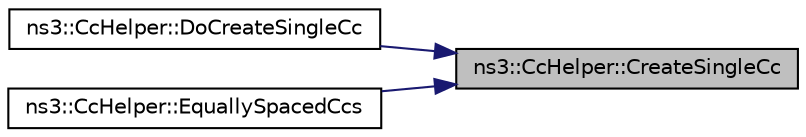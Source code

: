 digraph "ns3::CcHelper::CreateSingleCc"
{
 // LATEX_PDF_SIZE
  edge [fontname="Helvetica",fontsize="10",labelfontname="Helvetica",labelfontsize="10"];
  node [fontname="Helvetica",fontsize="10",shape=record];
  rankdir="RL";
  Node1 [label="ns3::CcHelper::CreateSingleCc",height=0.2,width=0.4,color="black", fillcolor="grey75", style="filled", fontcolor="black",tooltip="Create a single component carrier."];
  Node1 -> Node2 [dir="back",color="midnightblue",fontsize="10",style="solid",fontname="Helvetica"];
  Node2 [label="ns3::CcHelper::DoCreateSingleCc",height=0.2,width=0.4,color="black", fillcolor="white", style="filled",URL="$classns3_1_1_cc_helper.html#a2a99f535afa3db5b3bc757b286b11ea5",tooltip="Create single CC."];
  Node1 -> Node3 [dir="back",color="midnightblue",fontsize="10",style="solid",fontname="Helvetica"];
  Node3 [label="ns3::CcHelper::EquallySpacedCcs",height=0.2,width=0.4,color="black", fillcolor="white", style="filled",URL="$classns3_1_1_cc_helper.html#a98e9a4147ad4fb28e809b8a3d53cb0bc",tooltip="EquallySpacedCcs() create a valid std::map< uint8_t, Ptr<ComponentCarrier> > The Primary Component Ca..."];
}
